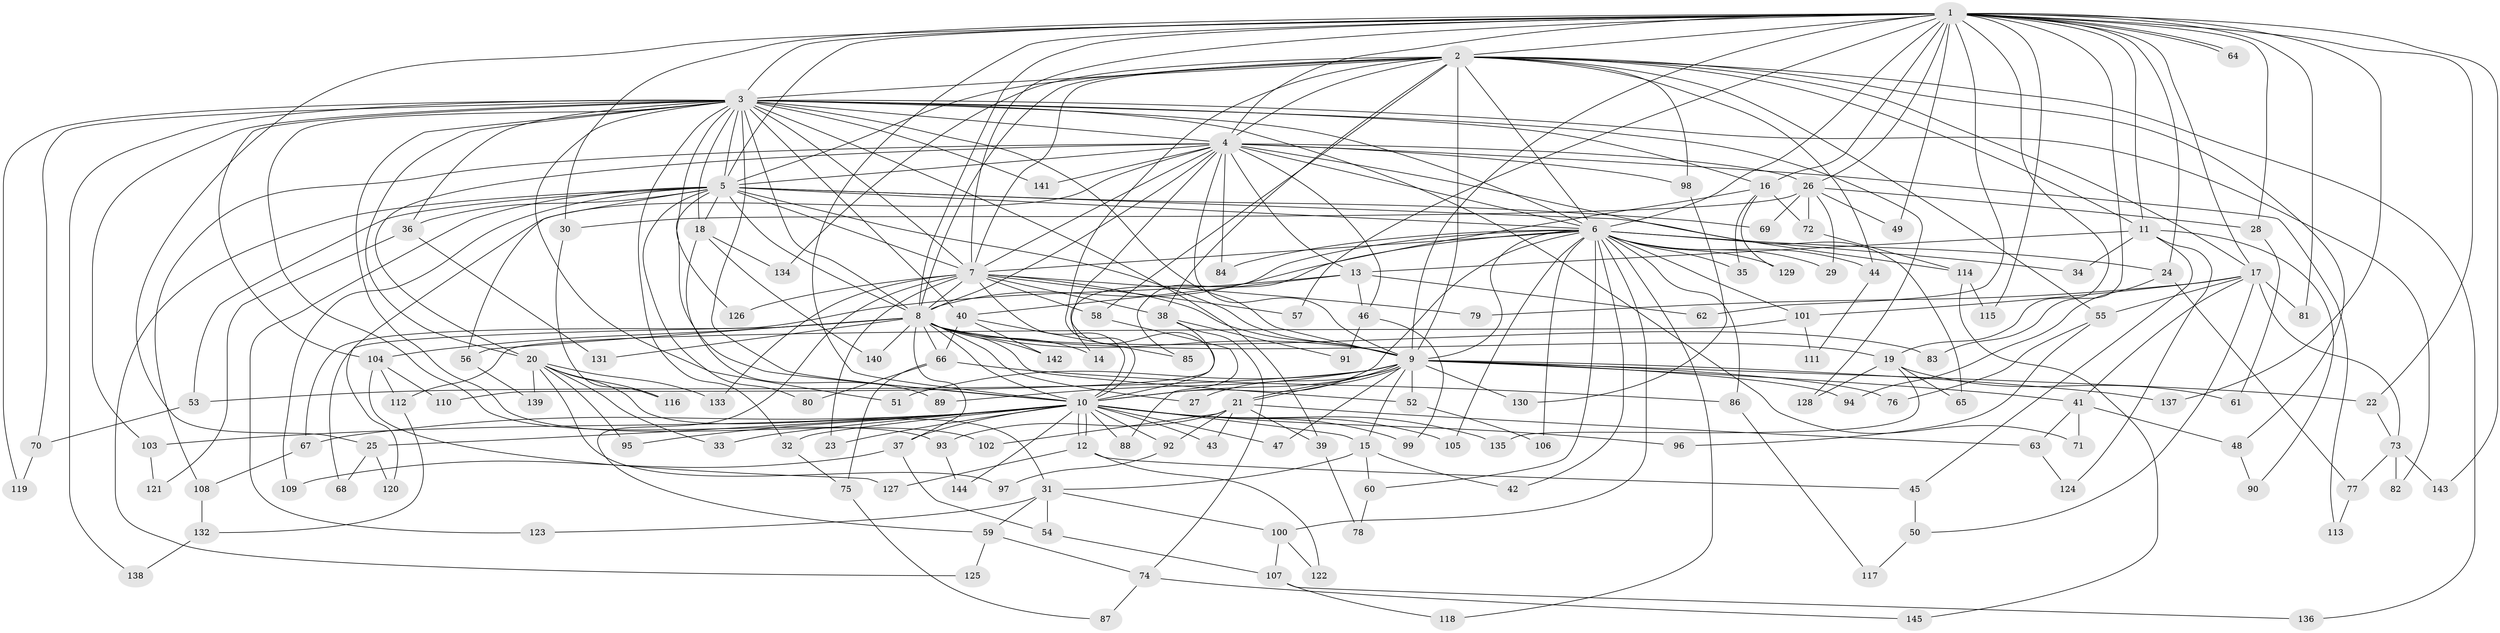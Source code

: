 // coarse degree distribution, {41: 0.008695652173913044, 22: 0.008695652173913044, 26: 0.008695652173913044, 29: 0.008695652173913044, 17: 0.008695652173913044, 14: 0.008695652173913044, 21: 0.008695652173913044, 27: 0.008695652173913044, 11: 0.008695652173913044, 5: 0.0782608695652174, 2: 0.46956521739130436, 6: 0.02608695652173913, 9: 0.02608695652173913, 3: 0.21739130434782608, 4: 0.09565217391304348, 1: 0.008695652173913044}
// Generated by graph-tools (version 1.1) at 2025/41/03/06/25 10:41:35]
// undirected, 145 vertices, 315 edges
graph export_dot {
graph [start="1"]
  node [color=gray90,style=filled];
  1;
  2;
  3;
  4;
  5;
  6;
  7;
  8;
  9;
  10;
  11;
  12;
  13;
  14;
  15;
  16;
  17;
  18;
  19;
  20;
  21;
  22;
  23;
  24;
  25;
  26;
  27;
  28;
  29;
  30;
  31;
  32;
  33;
  34;
  35;
  36;
  37;
  38;
  39;
  40;
  41;
  42;
  43;
  44;
  45;
  46;
  47;
  48;
  49;
  50;
  51;
  52;
  53;
  54;
  55;
  56;
  57;
  58;
  59;
  60;
  61;
  62;
  63;
  64;
  65;
  66;
  67;
  68;
  69;
  70;
  71;
  72;
  73;
  74;
  75;
  76;
  77;
  78;
  79;
  80;
  81;
  82;
  83;
  84;
  85;
  86;
  87;
  88;
  89;
  90;
  91;
  92;
  93;
  94;
  95;
  96;
  97;
  98;
  99;
  100;
  101;
  102;
  103;
  104;
  105;
  106;
  107;
  108;
  109;
  110;
  111;
  112;
  113;
  114;
  115;
  116;
  117;
  118;
  119;
  120;
  121;
  122;
  123;
  124;
  125;
  126;
  127;
  128;
  129;
  130;
  131;
  132;
  133;
  134;
  135;
  136;
  137;
  138;
  139;
  140;
  141;
  142;
  143;
  144;
  145;
  1 -- 2;
  1 -- 3;
  1 -- 4;
  1 -- 5;
  1 -- 6;
  1 -- 7;
  1 -- 8;
  1 -- 9;
  1 -- 10;
  1 -- 11;
  1 -- 16;
  1 -- 17;
  1 -- 19;
  1 -- 22;
  1 -- 24;
  1 -- 25;
  1 -- 26;
  1 -- 28;
  1 -- 30;
  1 -- 49;
  1 -- 57;
  1 -- 62;
  1 -- 64;
  1 -- 64;
  1 -- 81;
  1 -- 83;
  1 -- 115;
  1 -- 137;
  1 -- 143;
  2 -- 3;
  2 -- 4;
  2 -- 5;
  2 -- 6;
  2 -- 7;
  2 -- 8;
  2 -- 9;
  2 -- 10;
  2 -- 11;
  2 -- 17;
  2 -- 38;
  2 -- 44;
  2 -- 48;
  2 -- 55;
  2 -- 58;
  2 -- 98;
  2 -- 134;
  2 -- 136;
  3 -- 4;
  3 -- 5;
  3 -- 6;
  3 -- 7;
  3 -- 8;
  3 -- 9;
  3 -- 10;
  3 -- 16;
  3 -- 18;
  3 -- 20;
  3 -- 32;
  3 -- 36;
  3 -- 39;
  3 -- 40;
  3 -- 51;
  3 -- 70;
  3 -- 71;
  3 -- 82;
  3 -- 93;
  3 -- 102;
  3 -- 103;
  3 -- 104;
  3 -- 119;
  3 -- 126;
  3 -- 128;
  3 -- 138;
  3 -- 141;
  4 -- 5;
  4 -- 6;
  4 -- 7;
  4 -- 8;
  4 -- 9;
  4 -- 10;
  4 -- 13;
  4 -- 20;
  4 -- 26;
  4 -- 46;
  4 -- 65;
  4 -- 84;
  4 -- 98;
  4 -- 108;
  4 -- 113;
  4 -- 120;
  4 -- 141;
  5 -- 6;
  5 -- 7;
  5 -- 8;
  5 -- 9;
  5 -- 10;
  5 -- 18;
  5 -- 36;
  5 -- 53;
  5 -- 56;
  5 -- 69;
  5 -- 80;
  5 -- 109;
  5 -- 114;
  5 -- 123;
  5 -- 125;
  6 -- 7;
  6 -- 8;
  6 -- 9;
  6 -- 10;
  6 -- 14;
  6 -- 24;
  6 -- 29;
  6 -- 34;
  6 -- 35;
  6 -- 42;
  6 -- 44;
  6 -- 60;
  6 -- 84;
  6 -- 86;
  6 -- 100;
  6 -- 101;
  6 -- 105;
  6 -- 106;
  6 -- 118;
  6 -- 129;
  7 -- 8;
  7 -- 9;
  7 -- 10;
  7 -- 23;
  7 -- 38;
  7 -- 57;
  7 -- 58;
  7 -- 59;
  7 -- 79;
  7 -- 126;
  7 -- 133;
  8 -- 9;
  8 -- 10;
  8 -- 14;
  8 -- 19;
  8 -- 27;
  8 -- 37;
  8 -- 52;
  8 -- 56;
  8 -- 66;
  8 -- 68;
  8 -- 83;
  8 -- 104;
  8 -- 131;
  8 -- 140;
  8 -- 142;
  9 -- 10;
  9 -- 15;
  9 -- 21;
  9 -- 21;
  9 -- 22;
  9 -- 27;
  9 -- 41;
  9 -- 47;
  9 -- 51;
  9 -- 52;
  9 -- 53;
  9 -- 76;
  9 -- 89;
  9 -- 94;
  9 -- 130;
  9 -- 137;
  10 -- 12;
  10 -- 12;
  10 -- 15;
  10 -- 23;
  10 -- 25;
  10 -- 32;
  10 -- 33;
  10 -- 37;
  10 -- 43;
  10 -- 47;
  10 -- 67;
  10 -- 88;
  10 -- 92;
  10 -- 95;
  10 -- 96;
  10 -- 99;
  10 -- 103;
  10 -- 105;
  10 -- 135;
  10 -- 144;
  11 -- 13;
  11 -- 34;
  11 -- 45;
  11 -- 90;
  11 -- 124;
  12 -- 45;
  12 -- 122;
  12 -- 127;
  13 -- 40;
  13 -- 46;
  13 -- 62;
  13 -- 67;
  15 -- 31;
  15 -- 42;
  15 -- 60;
  16 -- 35;
  16 -- 72;
  16 -- 85;
  16 -- 129;
  17 -- 41;
  17 -- 50;
  17 -- 55;
  17 -- 73;
  17 -- 79;
  17 -- 81;
  17 -- 101;
  18 -- 89;
  18 -- 134;
  18 -- 140;
  19 -- 61;
  19 -- 65;
  19 -- 128;
  19 -- 135;
  20 -- 31;
  20 -- 33;
  20 -- 95;
  20 -- 97;
  20 -- 116;
  20 -- 133;
  20 -- 139;
  21 -- 39;
  21 -- 43;
  21 -- 63;
  21 -- 92;
  21 -- 93;
  21 -- 102;
  22 -- 73;
  24 -- 77;
  24 -- 94;
  25 -- 68;
  25 -- 120;
  26 -- 28;
  26 -- 29;
  26 -- 30;
  26 -- 49;
  26 -- 69;
  26 -- 72;
  28 -- 61;
  30 -- 116;
  31 -- 54;
  31 -- 59;
  31 -- 100;
  31 -- 123;
  32 -- 75;
  36 -- 121;
  36 -- 131;
  37 -- 54;
  37 -- 109;
  38 -- 74;
  38 -- 91;
  38 -- 110;
  39 -- 78;
  40 -- 66;
  40 -- 85;
  40 -- 142;
  41 -- 48;
  41 -- 63;
  41 -- 71;
  44 -- 111;
  45 -- 50;
  46 -- 91;
  46 -- 99;
  48 -- 90;
  50 -- 117;
  52 -- 106;
  53 -- 70;
  54 -- 107;
  55 -- 76;
  55 -- 96;
  56 -- 139;
  58 -- 88;
  59 -- 74;
  59 -- 125;
  60 -- 78;
  63 -- 124;
  66 -- 75;
  66 -- 80;
  66 -- 86;
  67 -- 108;
  70 -- 119;
  72 -- 114;
  73 -- 77;
  73 -- 82;
  73 -- 143;
  74 -- 87;
  74 -- 145;
  75 -- 87;
  77 -- 113;
  86 -- 117;
  92 -- 97;
  93 -- 144;
  98 -- 130;
  100 -- 107;
  100 -- 122;
  101 -- 111;
  101 -- 112;
  103 -- 121;
  104 -- 110;
  104 -- 112;
  104 -- 127;
  107 -- 118;
  107 -- 136;
  108 -- 132;
  112 -- 132;
  114 -- 115;
  114 -- 145;
  132 -- 138;
}

